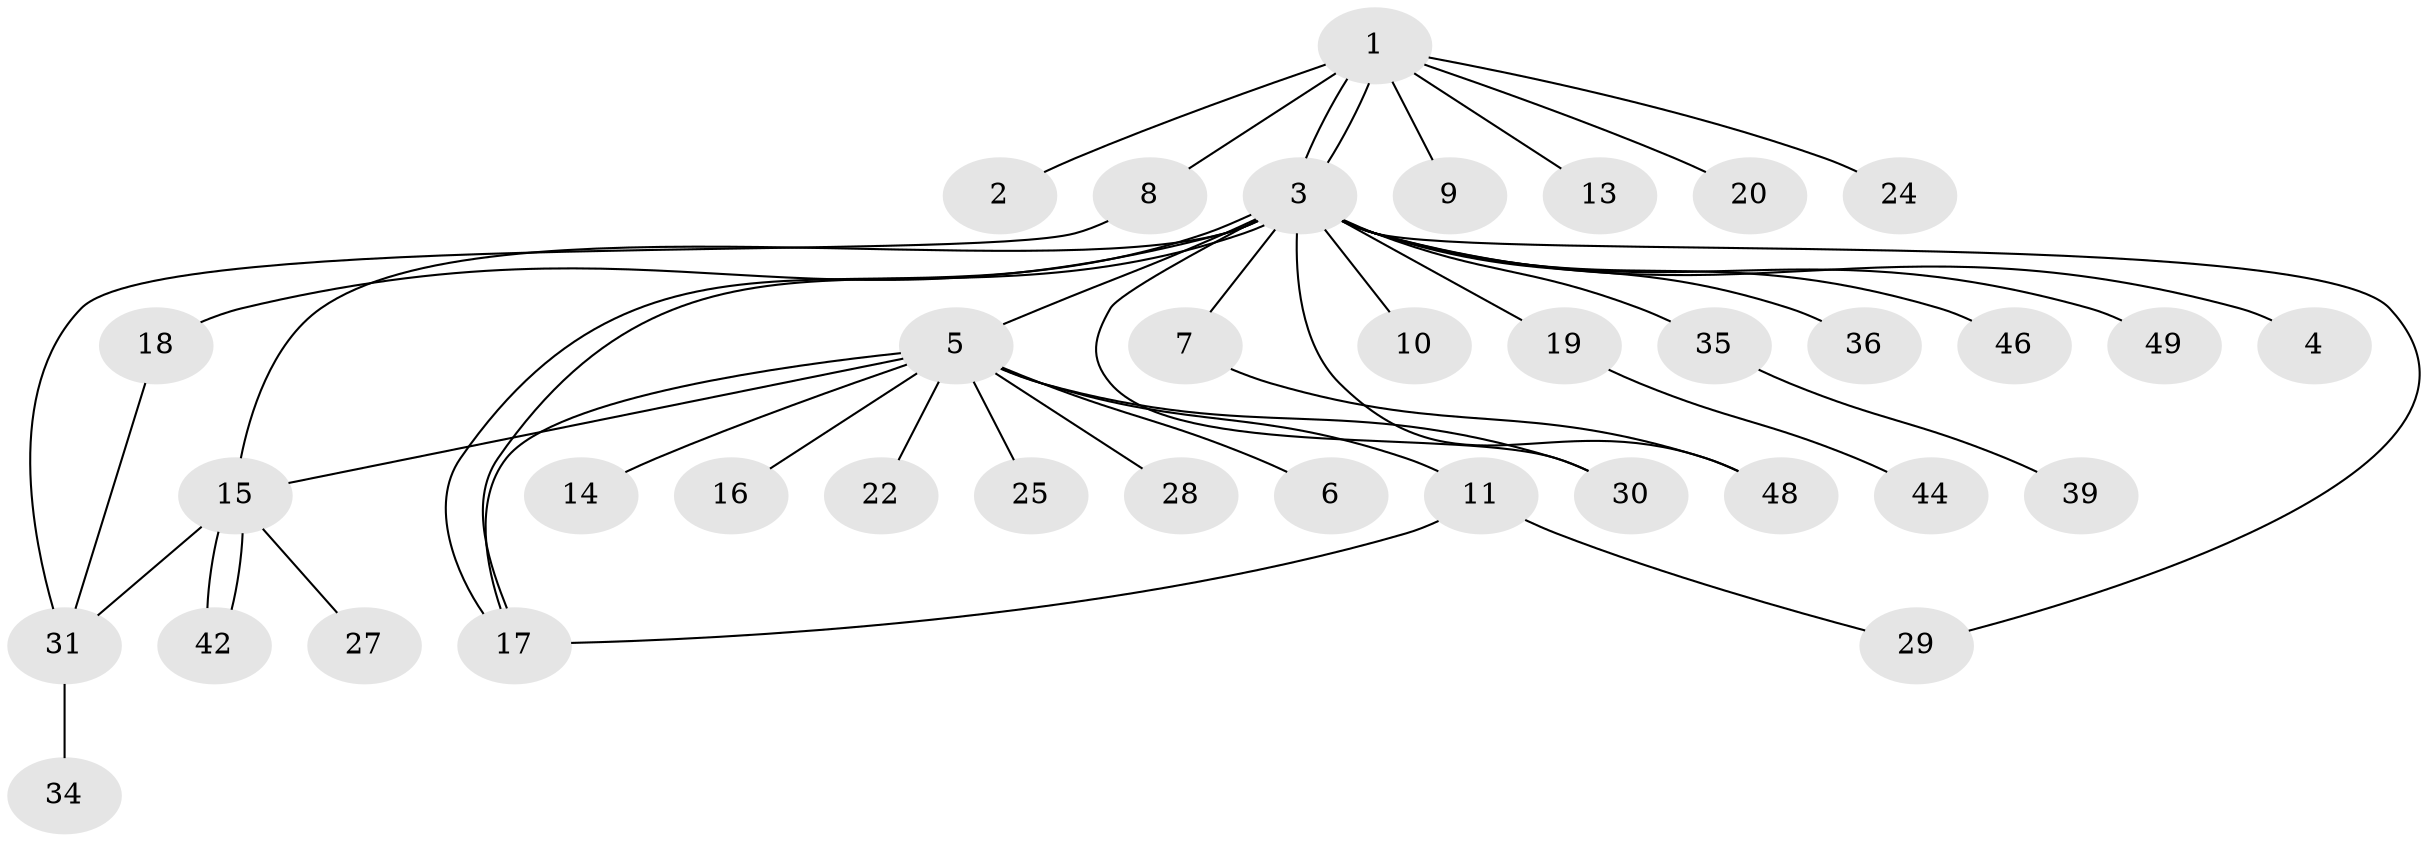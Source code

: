 // Generated by graph-tools (version 1.1) at 2025/51/02/27/25 19:51:58]
// undirected, 36 vertices, 46 edges
graph export_dot {
graph [start="1"]
  node [color=gray90,style=filled];
  1 [super="+51"];
  2;
  3 [super="+12"];
  4;
  5 [super="+26"];
  6 [super="+37"];
  7 [super="+33"];
  8;
  9;
  10;
  11 [super="+21"];
  13;
  14;
  15 [super="+41"];
  16;
  17 [super="+23"];
  18;
  19 [super="+45"];
  20;
  22;
  24 [super="+40"];
  25 [super="+50"];
  27;
  28;
  29 [super="+47"];
  30 [super="+32"];
  31 [super="+38"];
  34;
  35;
  36;
  39 [super="+43"];
  42;
  44;
  46;
  48;
  49;
  1 -- 2;
  1 -- 3;
  1 -- 3;
  1 -- 8;
  1 -- 9;
  1 -- 13;
  1 -- 20;
  1 -- 24;
  3 -- 4;
  3 -- 5;
  3 -- 7;
  3 -- 10;
  3 -- 17;
  3 -- 17;
  3 -- 18;
  3 -- 29;
  3 -- 30;
  3 -- 35;
  3 -- 36;
  3 -- 46;
  3 -- 48;
  3 -- 49;
  3 -- 19;
  3 -- 15;
  5 -- 6;
  5 -- 11;
  5 -- 14;
  5 -- 15;
  5 -- 16;
  5 -- 17;
  5 -- 22;
  5 -- 25;
  5 -- 28;
  5 -- 30;
  7 -- 48 [weight=2];
  8 -- 31;
  11 -- 17;
  11 -- 29;
  15 -- 27;
  15 -- 31;
  15 -- 42;
  15 -- 42;
  18 -- 31;
  19 -- 44;
  31 -- 34;
  35 -- 39;
}
